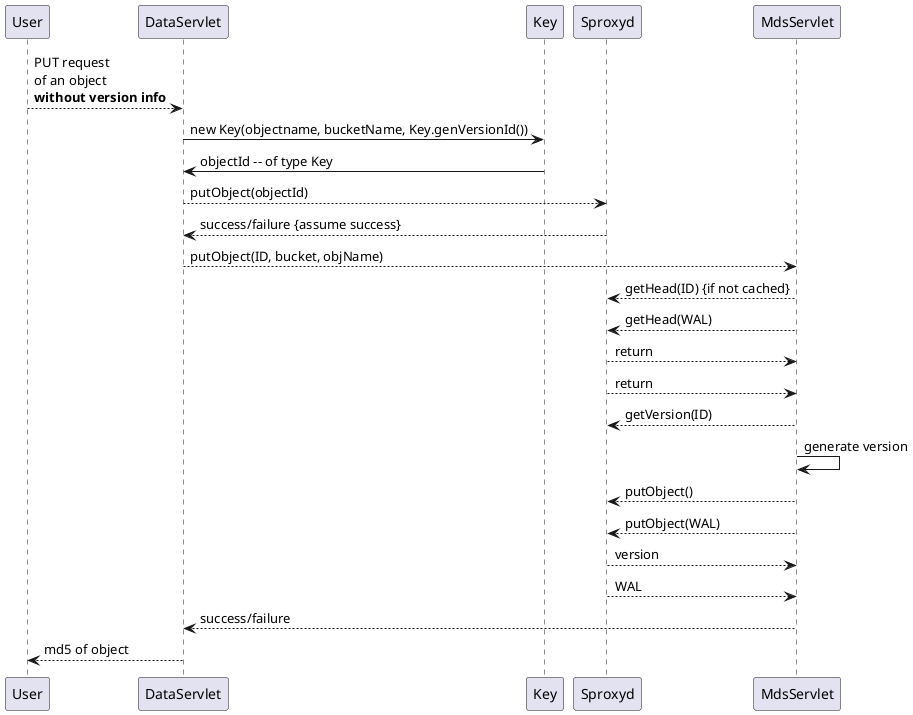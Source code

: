 @startuml
User --> DataServlet: PUT request\nof an object\n<b>without version info</b>
DataServlet -> Key: new Key(objectname, bucketName, Key.genVersionId())
Key -> DataServlet: objectId -- of type Key
DataServlet --> Sproxyd: putObject(objectId)
Sproxyd --> DataServlet: success/failure {assume success}
DataServlet --> MdsServlet: putObject(ID, bucket, objName)
MdsServlet --> Sproxyd: getHead(ID) {if not cached}
MdsServlet --> Sproxyd: getHead(WAL)
Sproxyd --> MdsServlet: return
Sproxyd --> MdsServlet: return
MdsServlet --> Sproxyd: getVersion(ID)
MdsServlet -> MdsServlet: generate version
MdsServlet --> Sproxyd: putObject()
MdsServlet --> Sproxyd: putObject(WAL)
Sproxyd --> MdsServlet: version
Sproxyd --> MdsServlet: WAL
MdsServlet --> DataServlet: success/failure
DataServlet --> User: md5 of object
@enduml
